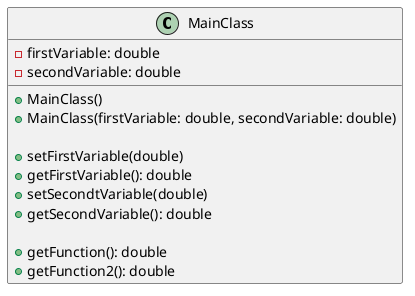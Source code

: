 Use Case Diagrams are meant to be kept simple, and easy to read.
A quick glance could help somebody understand the basic idea of what
is supposed to happen.

Below is a PlantUML code to create a sample UML using PlantUML
in either IntelliJ or VS Code with the added extensions.

@startuml

class MainClass {
    -firstVariable: double
    -secondVariable: double

    +MainClass()
    +MainClass(firstVariable: double, secondVariable: double)

    +setFirstVariable(double)
    +getFirstVariable(): double
    +setSecondtVariable(double)
    +getSecondVariable(): double

    +getFunction(): double
    +getFunction2(): double
}

@enduml